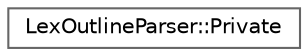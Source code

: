digraph "Graphical Class Hierarchy"
{
 // INTERACTIVE_SVG=YES
 // LATEX_PDF_SIZE
  bgcolor="transparent";
  edge [fontname=Helvetica,fontsize=10,labelfontname=Helvetica,labelfontsize=10];
  node [fontname=Helvetica,fontsize=10,shape=box,height=0.2,width=0.4];
  rankdir="LR";
  Node0 [label="LexOutlineParser::Private",height=0.2,width=0.4,color="grey40", fillcolor="white", style="filled",URL="$d2/dfb/struct_lex_outline_parser_1_1_private.html",tooltip=" "];
}
